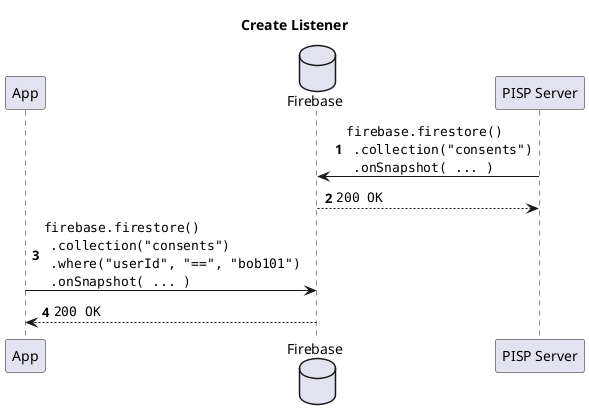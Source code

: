@startuml
title Create Listener

autonumber
participant App
database Firebase
participant "PISP Server" as PISP

PISP -> Firebase: ""firebase.firestore()""\n\
  "".collection("consents")""\n\
  "".onSnapshot( ... )""
return ""200 OK""

App -> Firebase: ""firebase.firestore()""\n\
  "".collection("consents")""\n\
  "".where("userId", "==", "bob101")""\n\
  "".onSnapshot( ... )""
return ""200 OK""

@enduml
